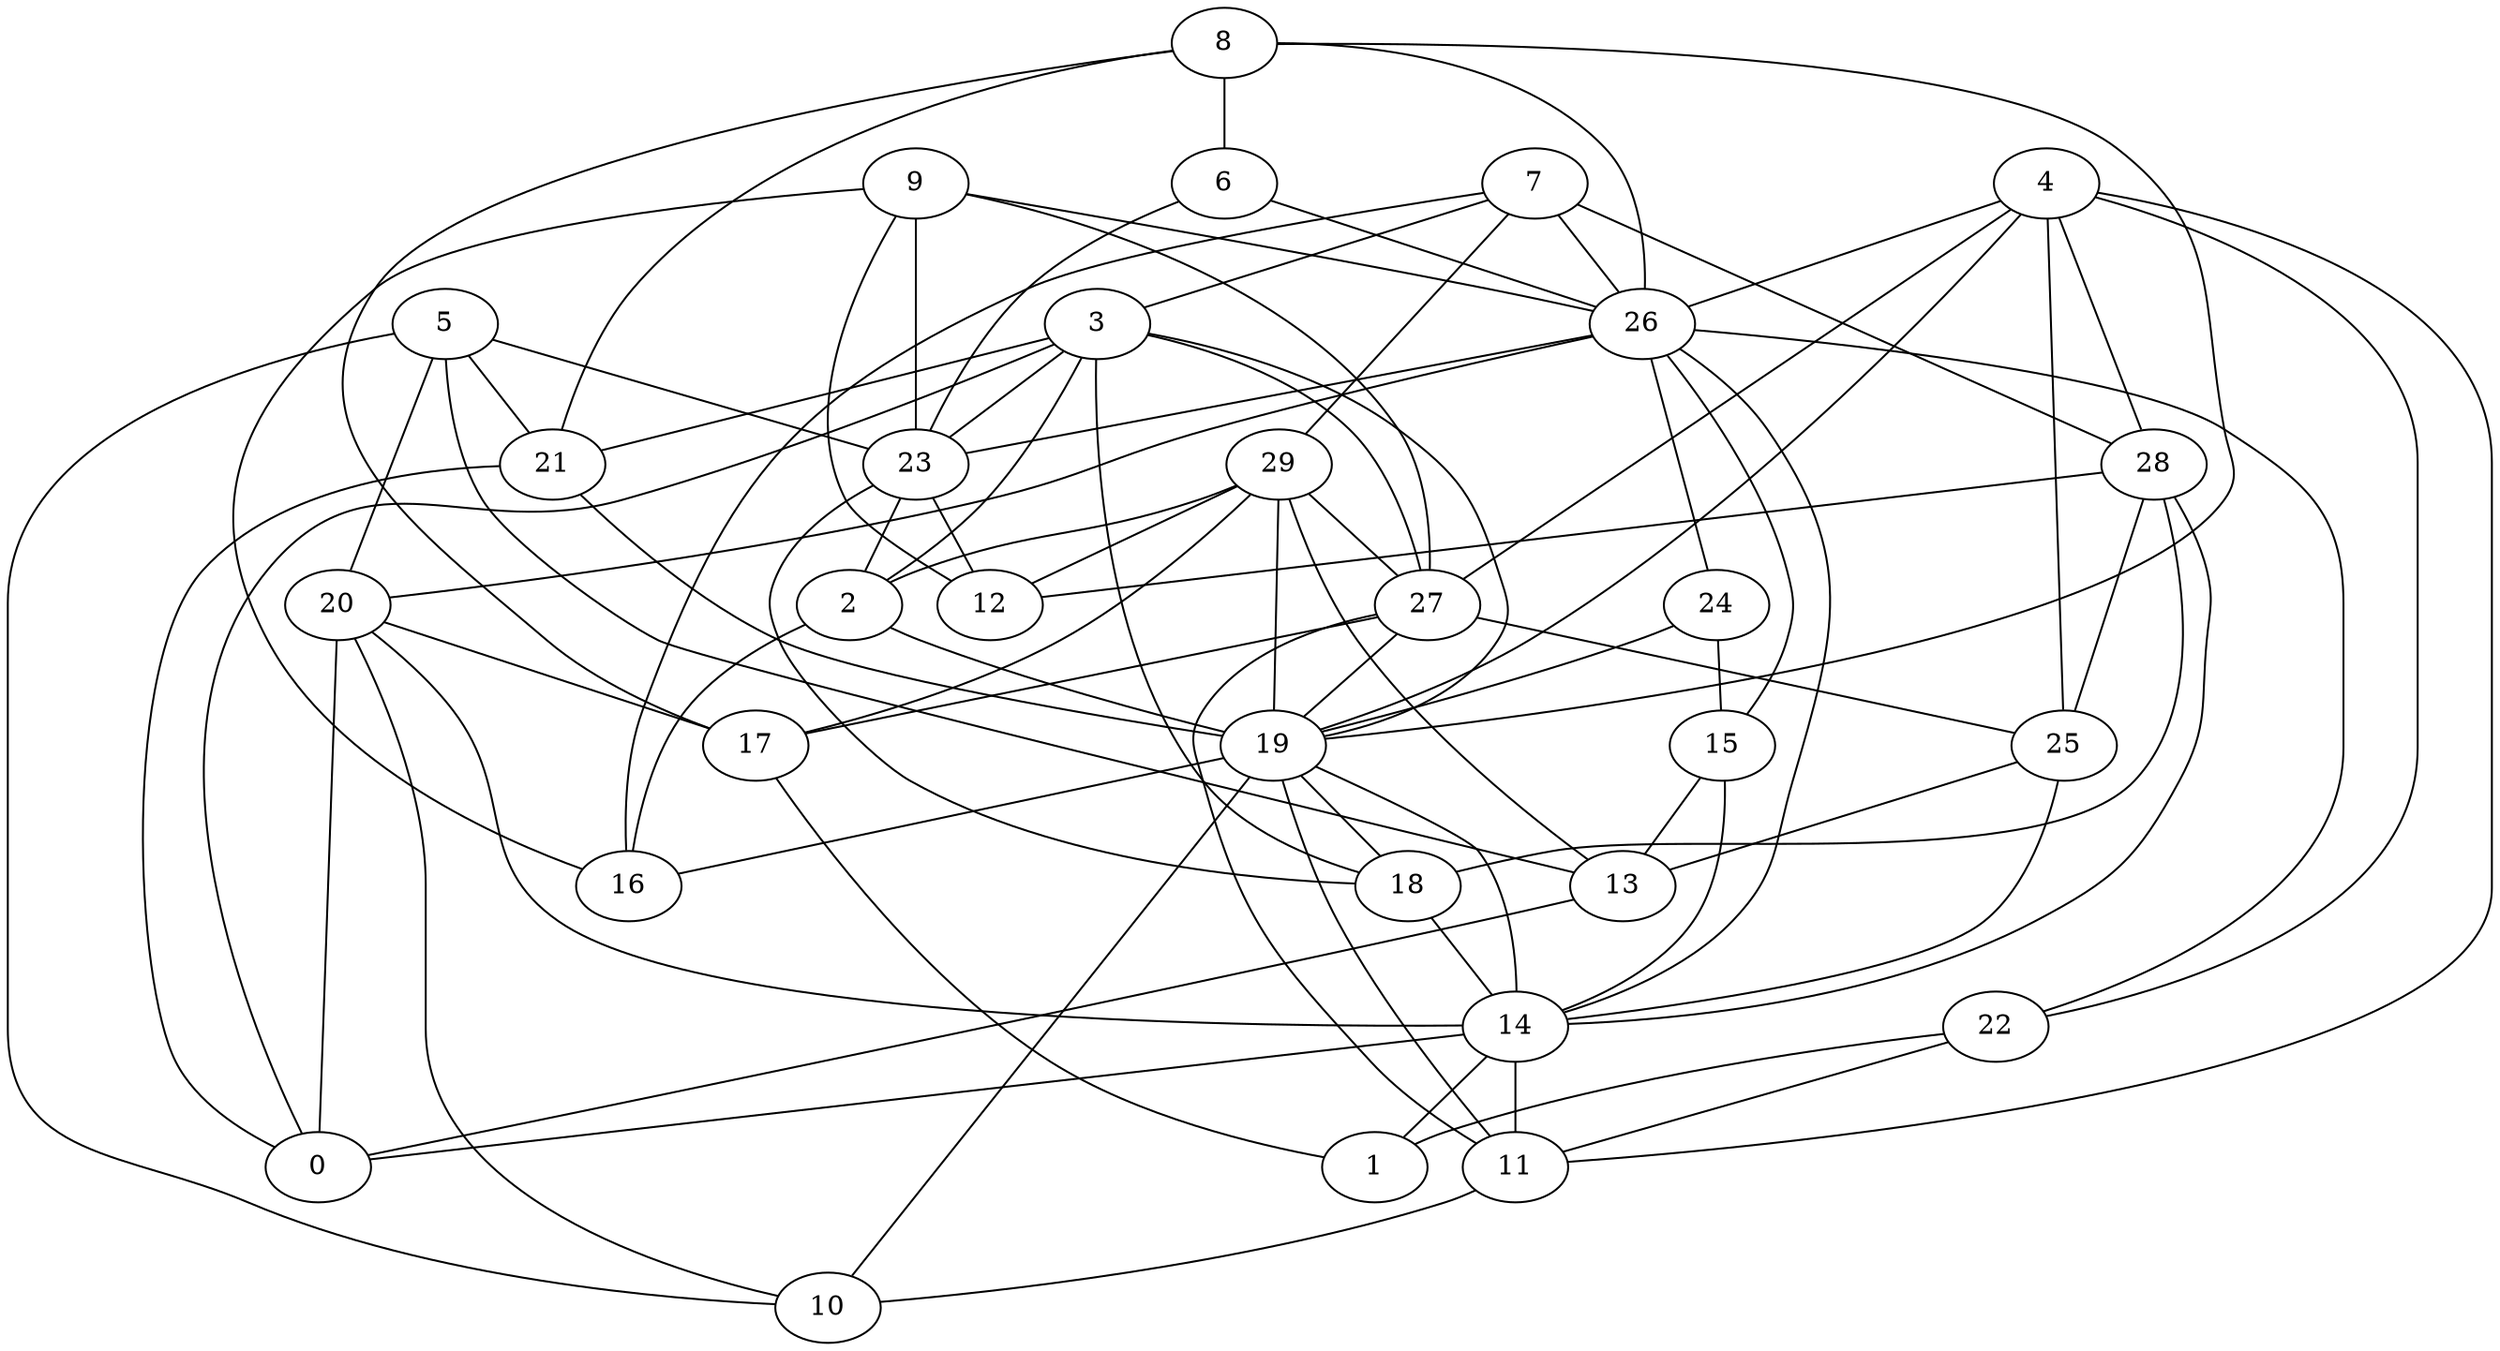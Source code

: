 digraph GG_graph {

subgraph G_graph {
edge [color = black]
"29" -> "13" [dir = none]
"29" -> "19" [dir = none]
"29" -> "2" [dir = none]
"29" -> "12" [dir = none]
"29" -> "17" [dir = none]
"29" -> "27" [dir = none]
"28" -> "18" [dir = none]
"28" -> "25" [dir = none]
"28" -> "14" [dir = none]
"28" -> "12" [dir = none]
"26" -> "23" [dir = none]
"26" -> "22" [dir = none]
"26" -> "15" [dir = none]
"26" -> "14" [dir = none]
"26" -> "20" [dir = none]
"26" -> "24" [dir = none]
"14" -> "11" [dir = none]
"14" -> "1" [dir = none]
"14" -> "0" [dir = none]
"19" -> "11" [dir = none]
"19" -> "10" [dir = none]
"19" -> "16" [dir = none]
"19" -> "18" [dir = none]
"19" -> "14" [dir = none]
"20" -> "0" [dir = none]
"20" -> "10" [dir = none]
"20" -> "17" [dir = none]
"20" -> "14" [dir = none]
"17" -> "1" [dir = none]
"9" -> "23" [dir = none]
"9" -> "12" [dir = none]
"9" -> "26" [dir = none]
"9" -> "27" [dir = none]
"9" -> "16" [dir = none]
"22" -> "11" [dir = none]
"22" -> "1" [dir = none]
"15" -> "13" [dir = none]
"15" -> "14" [dir = none]
"13" -> "0" [dir = none]
"7" -> "26" [dir = none]
"7" -> "29" [dir = none]
"7" -> "16" [dir = none]
"7" -> "3" [dir = none]
"7" -> "28" [dir = none]
"27" -> "25" [dir = none]
"27" -> "11" [dir = none]
"27" -> "17" [dir = none]
"27" -> "19" [dir = none]
"18" -> "14" [dir = none]
"11" -> "10" [dir = none]
"5" -> "20" [dir = none]
"5" -> "23" [dir = none]
"5" -> "10" [dir = none]
"5" -> "21" [dir = none]
"5" -> "13" [dir = none]
"24" -> "15" [dir = none]
"24" -> "19" [dir = none]
"8" -> "21" [dir = none]
"8" -> "17" [dir = none]
"8" -> "19" [dir = none]
"8" -> "26" [dir = none]
"8" -> "6" [dir = none]
"4" -> "28" [dir = none]
"4" -> "27" [dir = none]
"4" -> "19" [dir = none]
"4" -> "26" [dir = none]
"4" -> "11" [dir = none]
"4" -> "25" [dir = none]
"4" -> "22" [dir = none]
"21" -> "19" [dir = none]
"21" -> "0" [dir = none]
"23" -> "12" [dir = none]
"23" -> "2" [dir = none]
"23" -> "18" [dir = none]
"6" -> "23" [dir = none]
"6" -> "26" [dir = none]
"3" -> "0" [dir = none]
"3" -> "23" [dir = none]
"3" -> "19" [dir = none]
"3" -> "2" [dir = none]
"3" -> "27" [dir = none]
"3" -> "18" [dir = none]
"3" -> "21" [dir = none]
"25" -> "14" [dir = none]
"25" -> "13" [dir = none]
"2" -> "16" [dir = none]
"2" -> "19" [dir = none]
}

}
